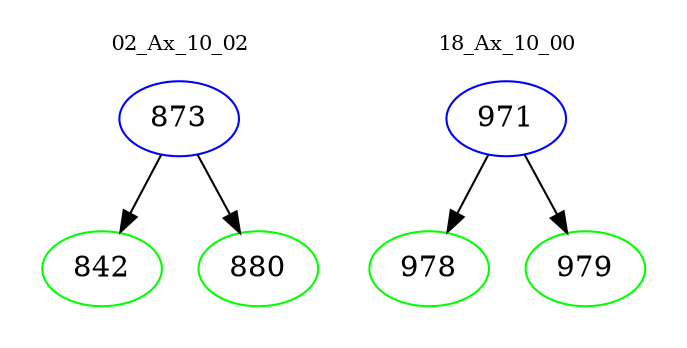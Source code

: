 digraph{
subgraph cluster_0 {
color = white
label = "02_Ax_10_02";
fontsize=10;
T0_873 [label="873", color="blue"]
T0_873 -> T0_842 [color="black"]
T0_842 [label="842", color="green"]
T0_873 -> T0_880 [color="black"]
T0_880 [label="880", color="green"]
}
subgraph cluster_1 {
color = white
label = "18_Ax_10_00";
fontsize=10;
T1_971 [label="971", color="blue"]
T1_971 -> T1_978 [color="black"]
T1_978 [label="978", color="green"]
T1_971 -> T1_979 [color="black"]
T1_979 [label="979", color="green"]
}
}
